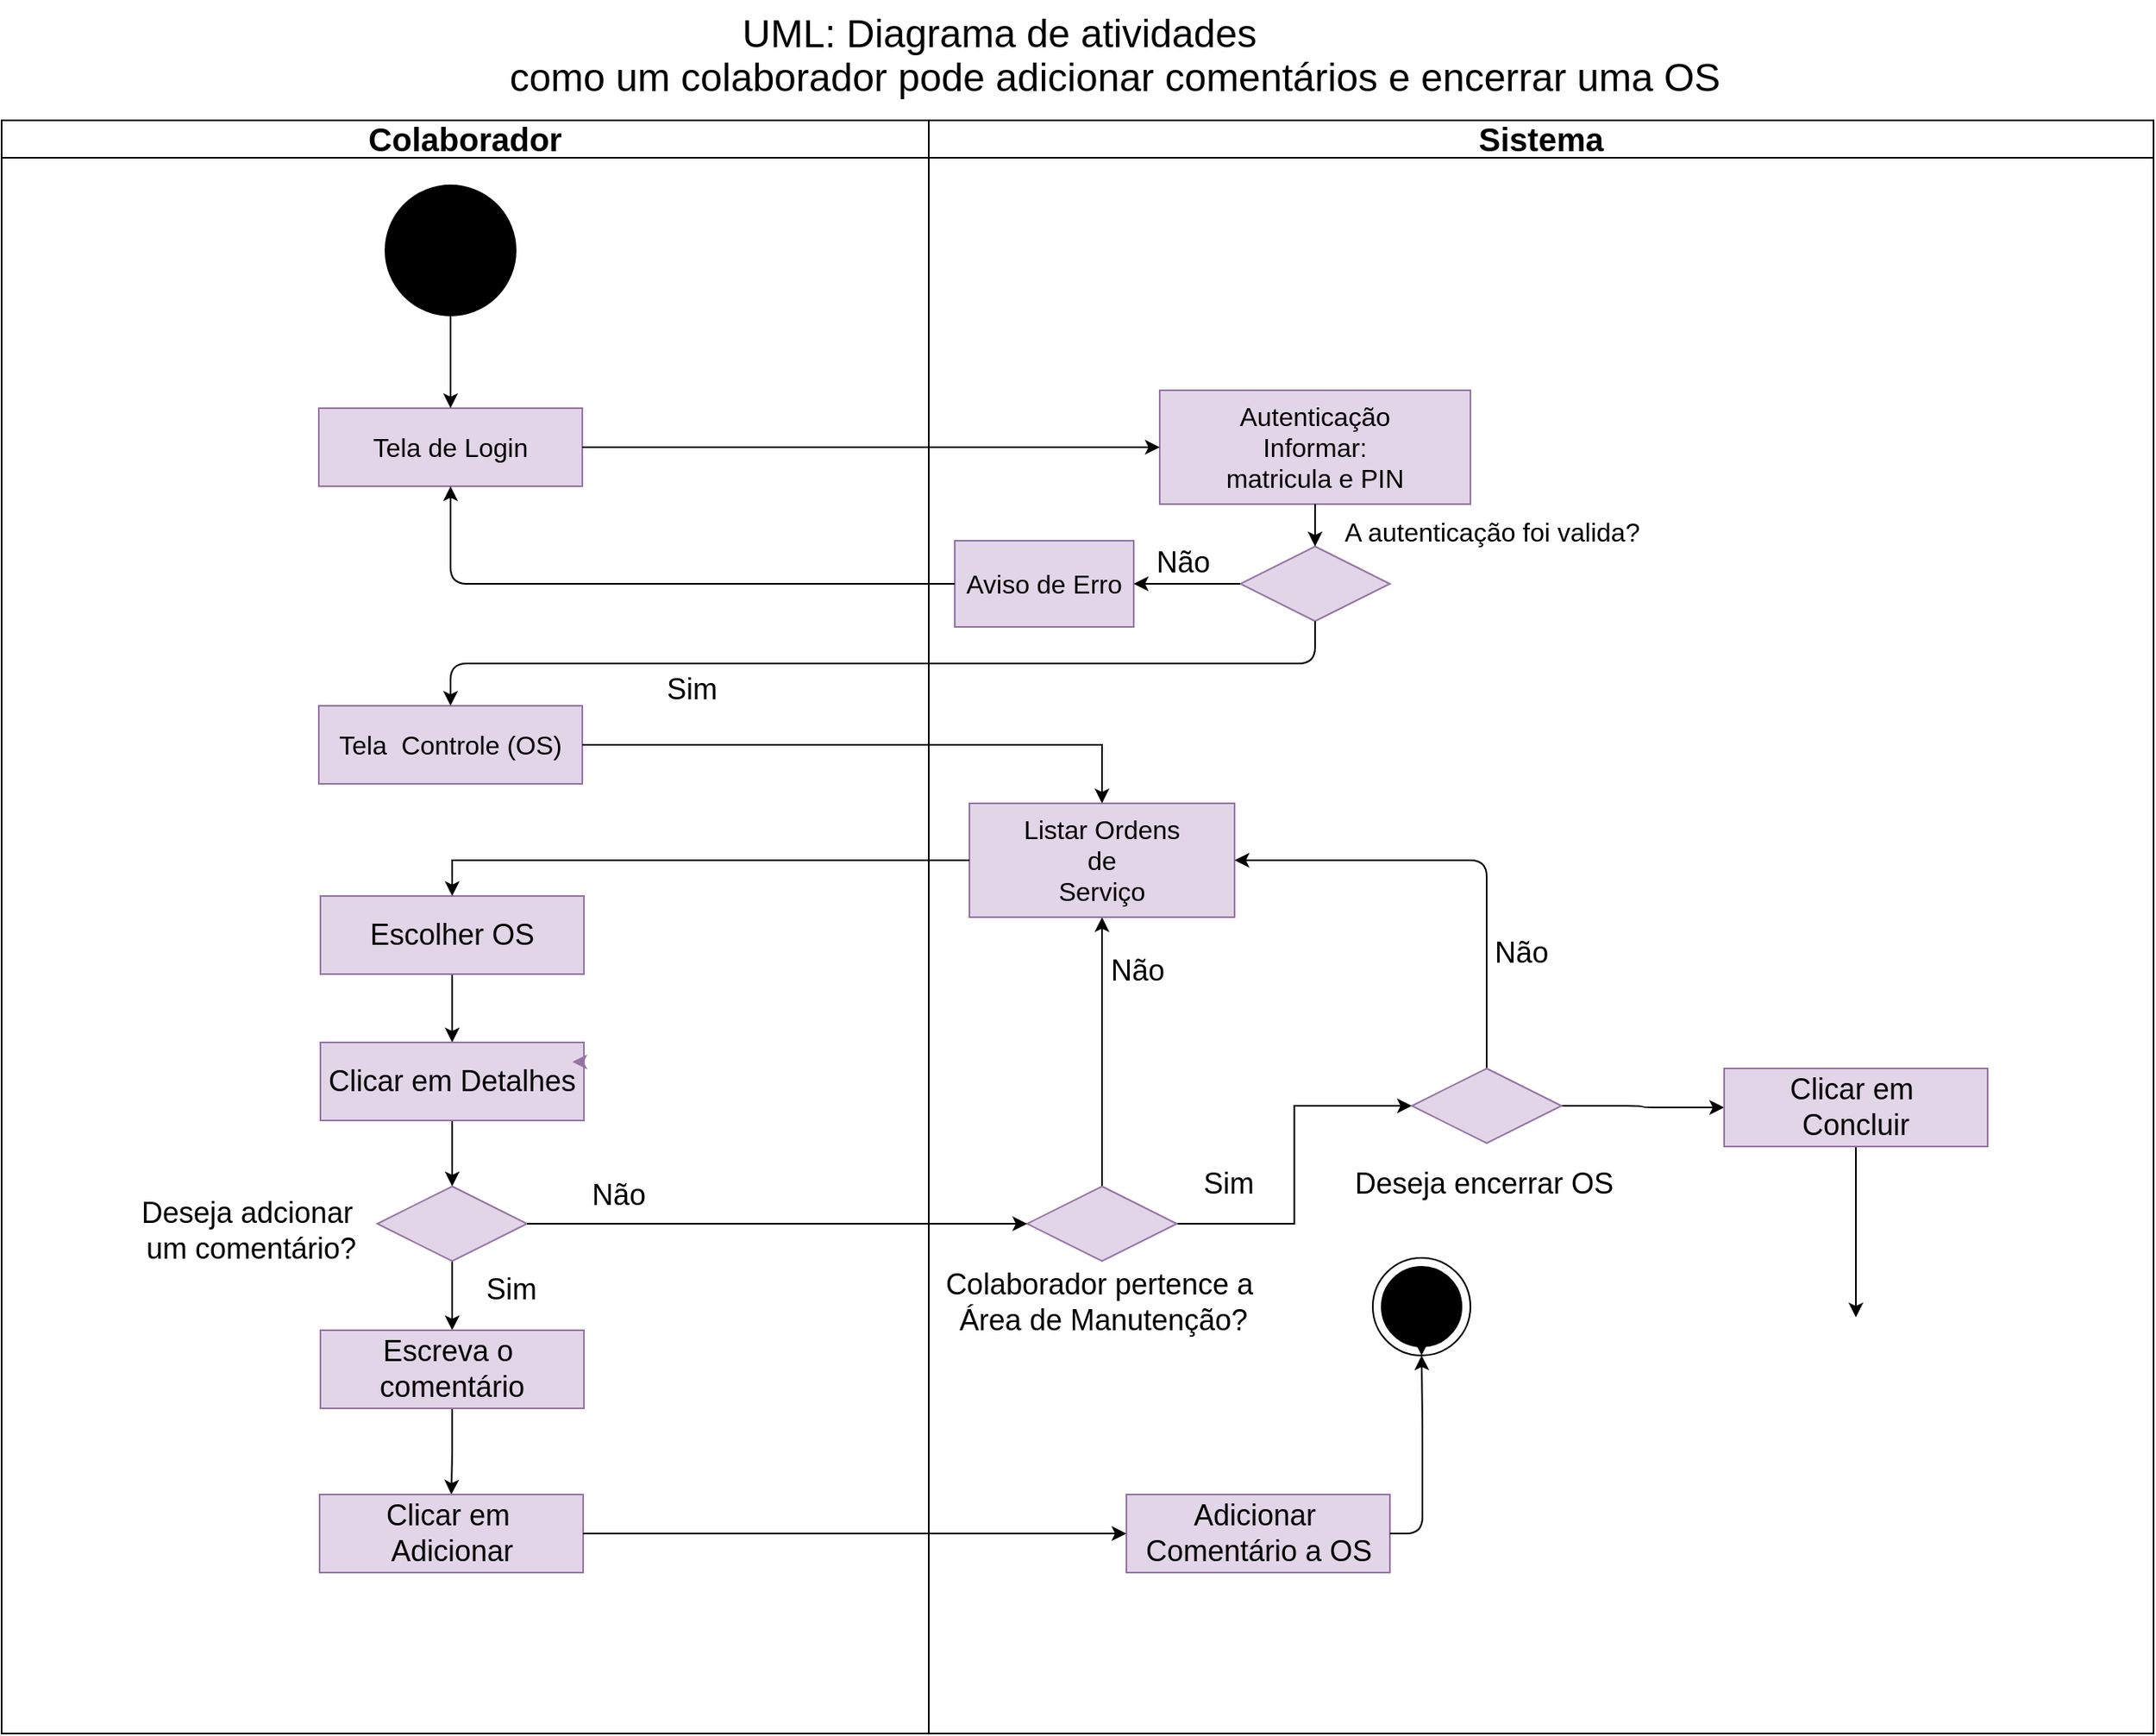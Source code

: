 <mxfile version="21.1.5" type="device">
  <diagram name="Página-1" id="zaxqs25c5ckRuJ8RF-xy">
    <mxGraphModel dx="2514" dy="936" grid="0" gridSize="10" guides="1" tooltips="1" connect="1" arrows="1" fold="1" page="1" pageScale="1" pageWidth="827" pageHeight="1169" math="0" shadow="0">
      <root>
        <mxCell id="0" />
        <mxCell id="1" parent="0" />
        <mxCell id="EGuyiS99OSbBS9Qo-K8W-1" value="&lt;font face=&quot;Helvetica&quot; style=&quot;font-size: 20px;&quot;&gt;Colaborador&lt;/font&gt;" style="swimlane;whiteSpace=wrap;html=1;hachureGap=4;fontFamily=Architects Daughter;fontSource=https%3A%2F%2Ffonts.googleapis.com%2Fcss%3Ffamily%3DArchitects%2BDaughter;fontSize=20;strokeWidth=1;labelBackgroundColor=none;rounded=0;" vertex="1" parent="1">
          <mxGeometry x="-778" y="95" width="570" height="992" as="geometry" />
        </mxCell>
        <mxCell id="EGuyiS99OSbBS9Qo-K8W-4" value="&lt;font size=&quot;3&quot;&gt;Tela de Login&lt;/font&gt;" style="rounded=0;whiteSpace=wrap;html=1;labelBackgroundColor=none;fillColor=#e1d5e7;strokeColor=#9673a6;" vertex="1" parent="EGuyiS99OSbBS9Qo-K8W-1">
          <mxGeometry x="195" y="177" width="162" height="48" as="geometry" />
        </mxCell>
        <mxCell id="EGuyiS99OSbBS9Qo-K8W-3" value="" style="endArrow=classic;html=1;rounded=0;entryX=0.5;entryY=0;entryDx=0;entryDy=0;exitX=0.5;exitY=1;exitDx=0;exitDy=0;labelBackgroundColor=none;fontColor=default;" edge="1" parent="EGuyiS99OSbBS9Qo-K8W-1" source="EGuyiS99OSbBS9Qo-K8W-5" target="EGuyiS99OSbBS9Qo-K8W-4">
          <mxGeometry width="50" height="50" relative="1" as="geometry">
            <mxPoint x="294" y="731" as="sourcePoint" />
            <mxPoint x="179" y="554" as="targetPoint" />
          </mxGeometry>
        </mxCell>
        <mxCell id="EGuyiS99OSbBS9Qo-K8W-5" value="" style="ellipse;whiteSpace=wrap;html=1;aspect=fixed;labelBackgroundColor=none;rounded=0;fillColor=#000000;" vertex="1" parent="EGuyiS99OSbBS9Qo-K8W-1">
          <mxGeometry x="236" y="40" width="80" height="80" as="geometry" />
        </mxCell>
        <mxCell id="EGuyiS99OSbBS9Qo-K8W-7" value="&lt;font size=&quot;3&quot;&gt;Tela&amp;nbsp; Controle (OS)&lt;/font&gt;" style="rounded=0;whiteSpace=wrap;html=1;labelBackgroundColor=none;fillColor=#e1d5e7;strokeColor=#9673a6;" vertex="1" parent="EGuyiS99OSbBS9Qo-K8W-1">
          <mxGeometry x="195" y="360" width="162" height="48" as="geometry" />
        </mxCell>
        <mxCell id="EGuyiS99OSbBS9Qo-K8W-15" value="&lt;font style=&quot;font-size: 18px;&quot;&gt;Sim&lt;/font&gt;" style="text;html=1;align=center;verticalAlign=middle;resizable=0;points=[];autosize=1;strokeColor=none;fillColor=none;labelBackgroundColor=none;rounded=0;" vertex="1" parent="EGuyiS99OSbBS9Qo-K8W-1">
          <mxGeometry x="399" y="333" width="49" height="34" as="geometry" />
        </mxCell>
        <mxCell id="EGuyiS99OSbBS9Qo-K8W-56" value="&lt;font style=&quot;font-size: 18px;&quot;&gt;&lt;br&gt;&lt;/font&gt;" style="text;html=1;align=center;verticalAlign=middle;resizable=0;points=[];autosize=1;strokeColor=none;fillColor=none;labelBackgroundColor=none;rounded=0;" vertex="1" parent="EGuyiS99OSbBS9Qo-K8W-1">
          <mxGeometry x="267.5" y="541" width="18" height="34" as="geometry" />
        </mxCell>
        <mxCell id="EGuyiS99OSbBS9Qo-K8W-99" style="edgeStyle=orthogonalEdgeStyle;orthogonalLoop=1;jettySize=auto;html=1;exitX=0.5;exitY=1;exitDx=0;exitDy=0;entryX=0.5;entryY=0;entryDx=0;entryDy=0;" edge="1" parent="EGuyiS99OSbBS9Qo-K8W-1" source="EGuyiS99OSbBS9Qo-K8W-22" target="EGuyiS99OSbBS9Qo-K8W-66">
          <mxGeometry relative="1" as="geometry" />
        </mxCell>
        <mxCell id="EGuyiS99OSbBS9Qo-K8W-22" value="&lt;font style=&quot;font-size: 18px;&quot;&gt;Escolher OS&lt;/font&gt;" style="rounded=0;whiteSpace=wrap;html=1;labelBackgroundColor=none;fillColor=#e1d5e7;strokeColor=#9673a6;" vertex="1" parent="EGuyiS99OSbBS9Qo-K8W-1">
          <mxGeometry x="196" y="477" width="162" height="48" as="geometry" />
        </mxCell>
        <mxCell id="EGuyiS99OSbBS9Qo-K8W-100" style="edgeStyle=orthogonalEdgeStyle;orthogonalLoop=1;jettySize=auto;html=1;exitX=0.5;exitY=1;exitDx=0;exitDy=0;entryX=0.5;entryY=0;entryDx=0;entryDy=0;" edge="1" parent="EGuyiS99OSbBS9Qo-K8W-1" source="EGuyiS99OSbBS9Qo-K8W-66" target="EGuyiS99OSbBS9Qo-K8W-24">
          <mxGeometry relative="1" as="geometry" />
        </mxCell>
        <mxCell id="EGuyiS99OSbBS9Qo-K8W-66" value="&lt;font style=&quot;font-size: 18px;&quot;&gt;Clicar em Detalhes&lt;/font&gt;" style="rounded=0;whiteSpace=wrap;html=1;labelBackgroundColor=none;fillColor=#e1d5e7;strokeColor=#9673a6;" vertex="1" parent="EGuyiS99OSbBS9Qo-K8W-1">
          <mxGeometry x="196" y="567" width="162" height="48" as="geometry" />
        </mxCell>
        <mxCell id="EGuyiS99OSbBS9Qo-K8W-101" style="edgeStyle=orthogonalEdgeStyle;orthogonalLoop=1;jettySize=auto;html=1;exitX=0.5;exitY=1;exitDx=0;exitDy=0;entryX=0.5;entryY=0;entryDx=0;entryDy=0;" edge="1" parent="EGuyiS99OSbBS9Qo-K8W-1" source="EGuyiS99OSbBS9Qo-K8W-24" target="EGuyiS99OSbBS9Qo-K8W-75">
          <mxGeometry relative="1" as="geometry" />
        </mxCell>
        <mxCell id="EGuyiS99OSbBS9Qo-K8W-24" value="" style="rhombus;whiteSpace=wrap;html=1;labelBackgroundColor=none;rounded=0;fillColor=#e1d5e7;strokeColor=#9673a6;" vertex="1" parent="EGuyiS99OSbBS9Qo-K8W-1">
          <mxGeometry x="231" y="655.5" width="92" height="46" as="geometry" />
        </mxCell>
        <mxCell id="EGuyiS99OSbBS9Qo-K8W-72" value="&lt;font style=&quot;font-size: 18px;&quot;&gt;Deseja adcionar&amp;nbsp;&lt;br&gt;um comentário?&lt;/font&gt;" style="text;html=1;align=center;verticalAlign=middle;resizable=0;points=[];autosize=1;strokeColor=none;fillColor=none;labelBackgroundColor=none;rounded=0;" vertex="1" parent="EGuyiS99OSbBS9Qo-K8W-1">
          <mxGeometry x="76" y="655.5" width="153" height="55" as="geometry" />
        </mxCell>
        <mxCell id="EGuyiS99OSbBS9Qo-K8W-79" style="edgeStyle=orthogonalEdgeStyle;rounded=0;orthogonalLoop=1;jettySize=auto;html=1;entryX=0.5;entryY=0;entryDx=0;entryDy=0;labelBackgroundColor=none;fontColor=default;" edge="1" parent="EGuyiS99OSbBS9Qo-K8W-1" source="EGuyiS99OSbBS9Qo-K8W-75" target="EGuyiS99OSbBS9Qo-K8W-78">
          <mxGeometry relative="1" as="geometry" />
        </mxCell>
        <mxCell id="EGuyiS99OSbBS9Qo-K8W-75" value="&lt;font style=&quot;font-size: 18px;&quot;&gt;Escreva o&amp;nbsp;&lt;br&gt;comentário&lt;br&gt;&lt;/font&gt;" style="rounded=0;whiteSpace=wrap;html=1;labelBackgroundColor=none;fillColor=#e1d5e7;strokeColor=#9673a6;" vertex="1" parent="EGuyiS99OSbBS9Qo-K8W-1">
          <mxGeometry x="196" y="744" width="162" height="48" as="geometry" />
        </mxCell>
        <mxCell id="EGuyiS99OSbBS9Qo-K8W-78" value="&lt;font style=&quot;font-size: 18px;&quot;&gt;Clicar em&amp;nbsp;&lt;br&gt;Adicionar&lt;br&gt;&lt;/font&gt;" style="rounded=0;whiteSpace=wrap;html=1;labelBackgroundColor=none;fillColor=#e1d5e7;strokeColor=#9673a6;" vertex="1" parent="EGuyiS99OSbBS9Qo-K8W-1">
          <mxGeometry x="195.5" y="845" width="162" height="48" as="geometry" />
        </mxCell>
        <mxCell id="EGuyiS99OSbBS9Qo-K8W-84" value="&lt;font style=&quot;font-size: 18px;&quot;&gt;Sim&lt;/font&gt;" style="text;html=1;align=center;verticalAlign=middle;resizable=0;points=[];autosize=1;strokeColor=none;fillColor=none;labelBackgroundColor=none;rounded=0;" vertex="1" parent="EGuyiS99OSbBS9Qo-K8W-1">
          <mxGeometry x="288" y="701.5" width="49" height="34" as="geometry" />
        </mxCell>
        <mxCell id="EGuyiS99OSbBS9Qo-K8W-91" style="edgeStyle=orthogonalEdgeStyle;orthogonalLoop=1;jettySize=auto;html=1;exitX=1;exitY=0.25;exitDx=0;exitDy=0;entryX=0.956;entryY=0.261;entryDx=0;entryDy=0;entryPerimeter=0;fillColor=#e1d5e7;strokeColor=#9673a6;" edge="1" parent="EGuyiS99OSbBS9Qo-K8W-1" source="EGuyiS99OSbBS9Qo-K8W-66" target="EGuyiS99OSbBS9Qo-K8W-66">
          <mxGeometry relative="1" as="geometry" />
        </mxCell>
        <mxCell id="EGuyiS99OSbBS9Qo-K8W-85" value="&lt;font style=&quot;font-size: 18px;&quot;&gt;Não&lt;/font&gt;" style="text;html=1;align=center;verticalAlign=middle;resizable=0;points=[];autosize=1;strokeColor=none;fillColor=none;labelBackgroundColor=none;rounded=0;" vertex="1" parent="EGuyiS99OSbBS9Qo-K8W-1">
          <mxGeometry x="353" y="644" width="51" height="34" as="geometry" />
        </mxCell>
        <mxCell id="EGuyiS99OSbBS9Qo-K8W-2" value="&lt;font face=&quot;Helvetica&quot;&gt;Sistema&lt;/font&gt;" style="swimlane;whiteSpace=wrap;html=1;hachureGap=4;fontFamily=Architects Daughter;fontSource=https%3A%2F%2Ffonts.googleapis.com%2Fcss%3Ffamily%3DArchitects%2BDaughter;fontSize=20;fillColor=none;swimlaneLine=1;shadow=0;strokeWidth=1;perimeterSpacing=0;labelBackgroundColor=none;rounded=0;glass=0;" vertex="1" parent="1">
          <mxGeometry x="-208" y="95" width="753" height="992" as="geometry">
            <mxRectangle x="10" y="40" width="250" height="40" as="alternateBounds" />
          </mxGeometry>
        </mxCell>
        <mxCell id="EGuyiS99OSbBS9Qo-K8W-6" value="&lt;font size=&quot;3&quot;&gt;Autenticação&lt;br&gt;Informar:&lt;br&gt;matricula e PIN&lt;br&gt;&lt;/font&gt;" style="rounded=0;whiteSpace=wrap;html=1;labelBackgroundColor=none;fillColor=#e1d5e7;strokeColor=#9673a6;" vertex="1" parent="EGuyiS99OSbBS9Qo-K8W-2">
          <mxGeometry x="142" y="166" width="191" height="70" as="geometry" />
        </mxCell>
        <mxCell id="EGuyiS99OSbBS9Qo-K8W-10" value="" style="rhombus;whiteSpace=wrap;html=1;labelBackgroundColor=none;rounded=0;fillColor=#e1d5e7;strokeColor=#9673a6;" vertex="1" parent="EGuyiS99OSbBS9Qo-K8W-2">
          <mxGeometry x="191.5" y="262" width="92" height="46" as="geometry" />
        </mxCell>
        <mxCell id="EGuyiS99OSbBS9Qo-K8W-11" style="edgeStyle=orthogonalEdgeStyle;rounded=0;orthogonalLoop=1;jettySize=auto;html=1;exitX=0.5;exitY=1;exitDx=0;exitDy=0;entryX=0.5;entryY=0;entryDx=0;entryDy=0;labelBackgroundColor=none;fontColor=default;" edge="1" parent="EGuyiS99OSbBS9Qo-K8W-2" source="EGuyiS99OSbBS9Qo-K8W-6" target="EGuyiS99OSbBS9Qo-K8W-10">
          <mxGeometry relative="1" as="geometry" />
        </mxCell>
        <mxCell id="EGuyiS99OSbBS9Qo-K8W-13" value="&lt;font style=&quot;font-size: 16px;&quot;&gt;A autenticação foi valida?&lt;/font&gt;" style="text;html=1;align=center;verticalAlign=middle;resizable=0;points=[];autosize=1;strokeColor=none;fillColor=none;labelBackgroundColor=none;rounded=0;" vertex="1" parent="EGuyiS99OSbBS9Qo-K8W-2">
          <mxGeometry x="246" y="237.5" width="199" height="31" as="geometry" />
        </mxCell>
        <mxCell id="EGuyiS99OSbBS9Qo-K8W-27" value="&lt;font size=&quot;3&quot;&gt;Aviso de Erro&lt;/font&gt;" style="rounded=0;whiteSpace=wrap;html=1;labelBackgroundColor=none;fillColor=#e1d5e7;strokeColor=#9673a6;" vertex="1" parent="EGuyiS99OSbBS9Qo-K8W-2">
          <mxGeometry x="16" y="258.5" width="110" height="53" as="geometry" />
        </mxCell>
        <mxCell id="EGuyiS99OSbBS9Qo-K8W-16" style="edgeStyle=orthogonalEdgeStyle;rounded=0;orthogonalLoop=1;jettySize=auto;html=1;exitX=0;exitY=0.5;exitDx=0;exitDy=0;entryX=1;entryY=0.5;entryDx=0;entryDy=0;labelBackgroundColor=none;fontColor=default;" edge="1" parent="EGuyiS99OSbBS9Qo-K8W-2" source="EGuyiS99OSbBS9Qo-K8W-10" target="EGuyiS99OSbBS9Qo-K8W-27">
          <mxGeometry relative="1" as="geometry">
            <mxPoint x="92" y="268" as="targetPoint" />
          </mxGeometry>
        </mxCell>
        <mxCell id="EGuyiS99OSbBS9Qo-K8W-17" value="&lt;font style=&quot;font-size: 18px;&quot;&gt;Não&lt;/font&gt;" style="text;html=1;align=center;verticalAlign=middle;resizable=0;points=[];autosize=1;strokeColor=none;fillColor=none;labelBackgroundColor=none;rounded=0;" vertex="1" parent="EGuyiS99OSbBS9Qo-K8W-2">
          <mxGeometry x="130" y="255" width="51" height="34" as="geometry" />
        </mxCell>
        <mxCell id="EGuyiS99OSbBS9Qo-K8W-32" value="" style="ellipse;whiteSpace=wrap;html=1;aspect=fixed;labelBackgroundColor=none;rounded=0;" vertex="1" parent="EGuyiS99OSbBS9Qo-K8W-2">
          <mxGeometry x="273" y="699.5" width="60" height="60" as="geometry" />
        </mxCell>
        <mxCell id="EGuyiS99OSbBS9Qo-K8W-87" style="edgeStyle=orthogonalEdgeStyle;rounded=0;orthogonalLoop=1;jettySize=auto;html=1;exitX=1;exitY=0.5;exitDx=0;exitDy=0;entryX=0;entryY=0.5;entryDx=0;entryDy=0;labelBackgroundColor=none;fontColor=default;" edge="1" parent="EGuyiS99OSbBS9Qo-K8W-2" source="EGuyiS99OSbBS9Qo-K8W-64" target="EGuyiS99OSbBS9Qo-K8W-90">
          <mxGeometry relative="1" as="geometry">
            <mxPoint x="304" y="605" as="targetPoint" />
          </mxGeometry>
        </mxCell>
        <mxCell id="EGuyiS99OSbBS9Qo-K8W-93" style="edgeStyle=orthogonalEdgeStyle;orthogonalLoop=1;jettySize=auto;html=1;entryX=0.5;entryY=1;entryDx=0;entryDy=0;" edge="1" parent="EGuyiS99OSbBS9Qo-K8W-2" source="EGuyiS99OSbBS9Qo-K8W-64" target="EGuyiS99OSbBS9Qo-K8W-20">
          <mxGeometry relative="1" as="geometry" />
        </mxCell>
        <mxCell id="EGuyiS99OSbBS9Qo-K8W-64" value="" style="rhombus;whiteSpace=wrap;html=1;labelBackgroundColor=none;rounded=0;fillColor=#e1d5e7;strokeColor=#9673a6;" vertex="1" parent="EGuyiS99OSbBS9Qo-K8W-2">
          <mxGeometry x="60.5" y="655.5" width="92" height="46" as="geometry" />
        </mxCell>
        <mxCell id="EGuyiS99OSbBS9Qo-K8W-20" value="&lt;font size=&quot;3&quot;&gt;Listar Ordens&lt;br&gt;de&lt;br&gt;Serviço&lt;br&gt;&lt;/font&gt;" style="rounded=0;whiteSpace=wrap;html=1;labelBackgroundColor=none;fillColor=#e1d5e7;strokeColor=#9673a6;" vertex="1" parent="EGuyiS99OSbBS9Qo-K8W-2">
          <mxGeometry x="25" y="420" width="163" height="70" as="geometry" />
        </mxCell>
        <mxCell id="EGuyiS99OSbBS9Qo-K8W-82" style="edgeStyle=orthogonalEdgeStyle;rounded=0;orthogonalLoop=1;jettySize=auto;html=1;exitX=1;exitY=0.5;exitDx=0;exitDy=0;entryX=0.5;entryY=1;entryDx=0;entryDy=0;labelBackgroundColor=none;fontColor=default;" edge="1" parent="EGuyiS99OSbBS9Qo-K8W-2" source="EGuyiS99OSbBS9Qo-K8W-48" target="EGuyiS99OSbBS9Qo-K8W-32">
          <mxGeometry relative="1" as="geometry" />
        </mxCell>
        <mxCell id="EGuyiS99OSbBS9Qo-K8W-81" value="&lt;font style=&quot;font-size: 18px;&quot;&gt;Adicionar&amp;nbsp;&lt;br&gt;Comentário a OS&lt;br&gt;&lt;/font&gt;" style="rounded=0;whiteSpace=wrap;html=1;labelBackgroundColor=none;fillColor=#e1d5e7;strokeColor=#9673a6;" vertex="1" parent="EGuyiS99OSbBS9Qo-K8W-2">
          <mxGeometry x="121.5" y="845" width="162" height="48" as="geometry" />
        </mxCell>
        <mxCell id="EGuyiS99OSbBS9Qo-K8W-86" value="&lt;font style=&quot;font-size: 18px;&quot;&gt;Colaborador pertence a&amp;nbsp;&lt;br&gt;Área de Manutenção?&lt;/font&gt;" style="text;html=1;align=center;verticalAlign=middle;resizable=0;points=[];autosize=1;strokeColor=none;fillColor=none;labelBackgroundColor=none;rounded=0;" vertex="1" parent="EGuyiS99OSbBS9Qo-K8W-2">
          <mxGeometry x="0.5" y="699.5" width="212" height="55" as="geometry" />
        </mxCell>
        <mxCell id="EGuyiS99OSbBS9Qo-K8W-88" value="" style="edgeStyle=orthogonalEdgeStyle;rounded=1;orthogonalLoop=1;jettySize=auto;html=1;exitX=1;exitY=0.5;exitDx=0;exitDy=0;entryX=0.5;entryY=1;entryDx=0;entryDy=0;labelBackgroundColor=none;fontColor=default;" edge="1" parent="EGuyiS99OSbBS9Qo-K8W-2" source="EGuyiS99OSbBS9Qo-K8W-81" target="EGuyiS99OSbBS9Qo-K8W-32">
          <mxGeometry relative="1" as="geometry">
            <mxPoint x="77" y="939" as="sourcePoint" />
            <mxPoint x="97" y="810" as="targetPoint" />
          </mxGeometry>
        </mxCell>
        <mxCell id="EGuyiS99OSbBS9Qo-K8W-48" value="" style="ellipse;whiteSpace=wrap;html=1;aspect=fixed;labelBackgroundColor=none;rounded=0;fillColor=#000000;" vertex="1" parent="EGuyiS99OSbBS9Qo-K8W-2">
          <mxGeometry x="278.5" y="705" width="49" height="49" as="geometry" />
        </mxCell>
        <mxCell id="EGuyiS99OSbBS9Qo-K8W-89" value="&lt;font style=&quot;font-size: 18px;&quot;&gt;Sim&lt;/font&gt;" style="text;html=1;align=center;verticalAlign=middle;resizable=0;points=[];autosize=1;strokeColor=none;fillColor=none;labelBackgroundColor=none;rounded=0;" vertex="1" parent="EGuyiS99OSbBS9Qo-K8W-2">
          <mxGeometry x="159" y="637" width="49" height="34" as="geometry" />
        </mxCell>
        <mxCell id="EGuyiS99OSbBS9Qo-K8W-95" style="edgeStyle=orthogonalEdgeStyle;orthogonalLoop=1;jettySize=auto;html=1;exitX=0.5;exitY=0;exitDx=0;exitDy=0;entryX=1;entryY=0.5;entryDx=0;entryDy=0;" edge="1" parent="EGuyiS99OSbBS9Qo-K8W-2" source="EGuyiS99OSbBS9Qo-K8W-90" target="EGuyiS99OSbBS9Qo-K8W-20">
          <mxGeometry relative="1" as="geometry" />
        </mxCell>
        <mxCell id="EGuyiS99OSbBS9Qo-K8W-102" style="edgeStyle=orthogonalEdgeStyle;orthogonalLoop=1;jettySize=auto;html=1;exitX=1;exitY=0.5;exitDx=0;exitDy=0;entryX=0;entryY=0.5;entryDx=0;entryDy=0;" edge="1" parent="EGuyiS99OSbBS9Qo-K8W-2" source="EGuyiS99OSbBS9Qo-K8W-90" target="EGuyiS99OSbBS9Qo-K8W-104">
          <mxGeometry relative="1" as="geometry">
            <mxPoint x="488.118" y="605.471" as="targetPoint" />
          </mxGeometry>
        </mxCell>
        <mxCell id="EGuyiS99OSbBS9Qo-K8W-90" value="" style="rhombus;whiteSpace=wrap;html=1;labelBackgroundColor=none;rounded=0;fillColor=#e1d5e7;strokeColor=#9673a6;" vertex="1" parent="EGuyiS99OSbBS9Qo-K8W-2">
          <mxGeometry x="297" y="583" width="92" height="46" as="geometry" />
        </mxCell>
        <mxCell id="EGuyiS99OSbBS9Qo-K8W-92" value="&lt;font style=&quot;font-size: 18px;&quot;&gt;Deseja encerrar OS&lt;/font&gt;" style="text;html=1;align=center;verticalAlign=middle;resizable=0;points=[];autosize=1;strokeColor=none;fillColor=none;" vertex="1" parent="EGuyiS99OSbBS9Qo-K8W-2">
          <mxGeometry x="252" y="637" width="177" height="34" as="geometry" />
        </mxCell>
        <mxCell id="EGuyiS99OSbBS9Qo-K8W-96" value="&lt;font style=&quot;font-size: 18px;&quot;&gt;Não&lt;/font&gt;&lt;br&gt;" style="text;html=1;align=center;verticalAlign=middle;resizable=0;points=[];autosize=1;strokeColor=none;fillColor=none;" vertex="1" parent="EGuyiS99OSbBS9Qo-K8W-2">
          <mxGeometry x="338" y="495" width="51" height="34" as="geometry" />
        </mxCell>
        <mxCell id="EGuyiS99OSbBS9Qo-K8W-105" style="edgeStyle=orthogonalEdgeStyle;orthogonalLoop=1;jettySize=auto;html=1;" edge="1" parent="EGuyiS99OSbBS9Qo-K8W-2" source="EGuyiS99OSbBS9Qo-K8W-104">
          <mxGeometry relative="1" as="geometry">
            <mxPoint x="570" y="736.059" as="targetPoint" />
          </mxGeometry>
        </mxCell>
        <mxCell id="EGuyiS99OSbBS9Qo-K8W-104" value="&lt;font style=&quot;font-size: 18px;&quot;&gt;Clicar em&amp;nbsp;&lt;br&gt;Concluir&lt;br&gt;&lt;/font&gt;" style="rounded=0;whiteSpace=wrap;html=1;labelBackgroundColor=none;fillColor=#e1d5e7;strokeColor=#9673a6;" vertex="1" parent="EGuyiS99OSbBS9Qo-K8W-2">
          <mxGeometry x="489" y="583" width="162" height="48" as="geometry" />
        </mxCell>
        <mxCell id="EGuyiS99OSbBS9Qo-K8W-8" style="edgeStyle=orthogonalEdgeStyle;rounded=0;orthogonalLoop=1;jettySize=auto;html=1;exitX=1;exitY=0.5;exitDx=0;exitDy=0;entryX=0;entryY=0.5;entryDx=0;entryDy=0;labelBackgroundColor=none;fontColor=default;" edge="1" parent="1" source="EGuyiS99OSbBS9Qo-K8W-4" target="EGuyiS99OSbBS9Qo-K8W-6">
          <mxGeometry relative="1" as="geometry" />
        </mxCell>
        <mxCell id="EGuyiS99OSbBS9Qo-K8W-12" style="edgeStyle=orthogonalEdgeStyle;orthogonalLoop=1;jettySize=auto;html=1;exitX=0.5;exitY=1;exitDx=0;exitDy=0;entryX=0.5;entryY=0;entryDx=0;entryDy=0;labelBackgroundColor=none;fontColor=default;rounded=1;" edge="1" parent="1" source="EGuyiS99OSbBS9Qo-K8W-10" target="EGuyiS99OSbBS9Qo-K8W-7">
          <mxGeometry relative="1" as="geometry" />
        </mxCell>
        <mxCell id="EGuyiS99OSbBS9Qo-K8W-28" style="edgeStyle=orthogonalEdgeStyle;rounded=1;orthogonalLoop=1;jettySize=auto;html=1;entryX=0.5;entryY=1;entryDx=0;entryDy=0;labelBackgroundColor=none;fontColor=default;" edge="1" parent="1" source="EGuyiS99OSbBS9Qo-K8W-27" target="EGuyiS99OSbBS9Qo-K8W-4">
          <mxGeometry relative="1" as="geometry" />
        </mxCell>
        <mxCell id="EGuyiS99OSbBS9Qo-K8W-63" value="&lt;font style=&quot;font-size: 24px;&quot;&gt;UML: Diagrama de atividades&lt;/font&gt;" style="text;html=1;align=center;verticalAlign=middle;resizable=0;points=[];autosize=1;strokeColor=none;fillColor=none;labelBackgroundColor=none;rounded=0;" vertex="1" parent="1">
          <mxGeometry x="-332" y="21" width="334" height="41" as="geometry" />
        </mxCell>
        <mxCell id="EGuyiS99OSbBS9Qo-K8W-19" style="edgeStyle=orthogonalEdgeStyle;rounded=0;orthogonalLoop=1;jettySize=auto;html=1;entryX=0.5;entryY=0;entryDx=0;entryDy=0;labelBackgroundColor=none;fontColor=default;" edge="1" parent="1" source="EGuyiS99OSbBS9Qo-K8W-7" target="EGuyiS99OSbBS9Qo-K8W-20">
          <mxGeometry relative="1" as="geometry">
            <mxPoint x="-547.0" y="583.706" as="targetPoint" />
          </mxGeometry>
        </mxCell>
        <mxCell id="EGuyiS99OSbBS9Qo-K8W-21" style="edgeStyle=orthogonalEdgeStyle;rounded=0;orthogonalLoop=1;jettySize=auto;html=1;entryX=0.5;entryY=0;entryDx=0;entryDy=0;labelBackgroundColor=none;fontColor=default;" edge="1" parent="1" source="EGuyiS99OSbBS9Qo-K8W-20" target="EGuyiS99OSbBS9Qo-K8W-22">
          <mxGeometry relative="1" as="geometry">
            <mxPoint x="-248.118" y="540.0" as="targetPoint" />
          </mxGeometry>
        </mxCell>
        <mxCell id="EGuyiS99OSbBS9Qo-K8W-73" value="&lt;font style=&quot;font-size: 24px;&quot;&gt;como um colaborador pode adicionar comentários e encerrar uma OS&lt;/font&gt;" style="text;html=1;align=center;verticalAlign=middle;resizable=0;points=[];autosize=1;strokeColor=none;fillColor=none;labelBackgroundColor=none;rounded=0;" vertex="1" parent="1">
          <mxGeometry x="-475" y="48" width="762" height="41" as="geometry" />
        </mxCell>
        <mxCell id="EGuyiS99OSbBS9Qo-K8W-80" style="edgeStyle=orthogonalEdgeStyle;rounded=0;orthogonalLoop=1;jettySize=auto;html=1;entryX=0;entryY=0.5;entryDx=0;entryDy=0;labelBackgroundColor=none;fontColor=default;" edge="1" parent="1" source="EGuyiS99OSbBS9Qo-K8W-78" target="EGuyiS99OSbBS9Qo-K8W-81">
          <mxGeometry relative="1" as="geometry">
            <mxPoint x="-82.235" y="939" as="targetPoint" />
          </mxGeometry>
        </mxCell>
        <mxCell id="EGuyiS99OSbBS9Qo-K8W-83" style="edgeStyle=orthogonalEdgeStyle;rounded=0;orthogonalLoop=1;jettySize=auto;html=1;entryX=0;entryY=0.5;entryDx=0;entryDy=0;labelBackgroundColor=none;fontColor=default;" edge="1" parent="1" source="EGuyiS99OSbBS9Qo-K8W-24" target="EGuyiS99OSbBS9Qo-K8W-64">
          <mxGeometry relative="1" as="geometry" />
        </mxCell>
        <mxCell id="EGuyiS99OSbBS9Qo-K8W-94" value="&lt;font style=&quot;font-size: 18px;&quot;&gt;Não&lt;/font&gt;" style="text;html=1;align=center;verticalAlign=middle;resizable=0;points=[];autosize=1;strokeColor=none;fillColor=none;" vertex="1" parent="1">
          <mxGeometry x="-106" y="601" width="51" height="34" as="geometry" />
        </mxCell>
      </root>
    </mxGraphModel>
  </diagram>
</mxfile>
